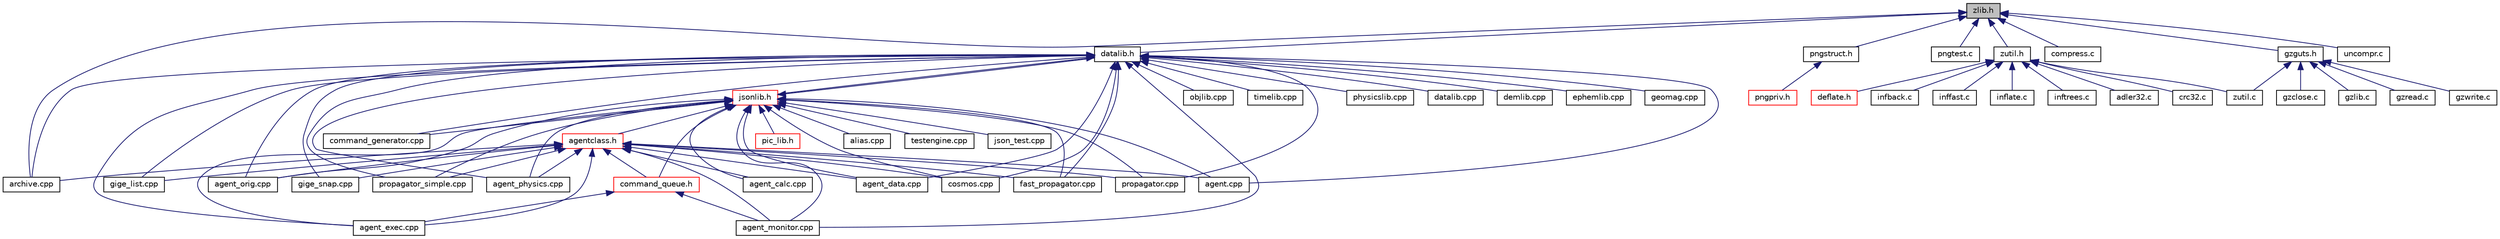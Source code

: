digraph "zlib.h"
{
 // INTERACTIVE_SVG=YES
  edge [fontname="Helvetica",fontsize="10",labelfontname="Helvetica",labelfontsize="10"];
  node [fontname="Helvetica",fontsize="10",shape=record];
  Node4 [label="zlib.h",height=0.2,width=0.4,color="black", fillcolor="grey75", style="filled", fontcolor="black"];
  Node4 -> Node5 [dir="back",color="midnightblue",fontsize="10",style="solid",fontname="Helvetica"];
  Node5 [label="datalib.h",height=0.2,width=0.4,color="black", fillcolor="white", style="filled",URL="$datalib_8h.html",tooltip="Data Management header file. "];
  Node5 -> Node6 [dir="back",color="midnightblue",fontsize="10",style="solid",fontname="Helvetica"];
  Node6 [label="propagator_simple.cpp",height=0.2,width=0.4,color="black", fillcolor="white", style="filled",URL="$propagator__simple_8cpp.html"];
  Node5 -> Node7 [dir="back",color="midnightblue",fontsize="10",style="solid",fontname="Helvetica"];
  Node7 [label="physicslib.cpp",height=0.2,width=0.4,color="black", fillcolor="white", style="filled",URL="$physicslib_8cpp.html"];
  Node5 -> Node8 [dir="back",color="midnightblue",fontsize="10",style="solid",fontname="Helvetica"];
  Node8 [label="datalib.cpp",height=0.2,width=0.4,color="black", fillcolor="white", style="filled",URL="$datalib_8cpp.html",tooltip="Data support functions. "];
  Node5 -> Node9 [dir="back",color="midnightblue",fontsize="10",style="solid",fontname="Helvetica"];
  Node9 [label="demlib.cpp",height=0.2,width=0.4,color="black", fillcolor="white", style="filled",URL="$demlib_8cpp.html"];
  Node5 -> Node10 [dir="back",color="midnightblue",fontsize="10",style="solid",fontname="Helvetica"];
  Node10 [label="ephemlib.cpp",height=0.2,width=0.4,color="black", fillcolor="white", style="filled",URL="$ephemlib_8cpp.html",tooltip="Ephemeris library source file. "];
  Node5 -> Node11 [dir="back",color="midnightblue",fontsize="10",style="solid",fontname="Helvetica"];
  Node11 [label="geomag.cpp",height=0.2,width=0.4,color="black", fillcolor="white", style="filled",URL="$geomag_8cpp.html"];
  Node5 -> Node12 [dir="back",color="midnightblue",fontsize="10",style="solid",fontname="Helvetica"];
  Node12 [label="jsonlib.h",height=0.2,width=0.4,color="red", fillcolor="white", style="filled",URL="$jsonlib_8h.html",tooltip="JSON Support definitions. "];
  Node12 -> Node13 [dir="back",color="midnightblue",fontsize="10",style="solid",fontname="Helvetica"];
  Node13 [label="agent_calc.cpp",height=0.2,width=0.4,color="black", fillcolor="white", style="filled",URL="$agent__calc_8cpp.html",tooltip="Demonstration calculator Agent. "];
  Node12 -> Node14 [dir="back",color="midnightblue",fontsize="10",style="solid",fontname="Helvetica"];
  Node14 [label="alias.cpp",height=0.2,width=0.4,color="black", fillcolor="white", style="filled",URL="$alias_8cpp.html",tooltip="Example to demonstrate use of cosmos namespace aliases Follow this tutorial for more information tuto..."];
  Node12 -> Node6 [dir="back",color="midnightblue",fontsize="10",style="solid",fontname="Helvetica"];
  Node12 -> Node15 [dir="back",color="midnightblue",fontsize="10",style="solid",fontname="Helvetica"];
  Node15 [label="testengine.cpp",height=0.2,width=0.4,color="black", fillcolor="white", style="filled",URL="$testengine_8cpp.html",tooltip="Command line simulator. "];
  Node12 -> Node16 [dir="back",color="midnightblue",fontsize="10",style="solid",fontname="Helvetica"];
  Node16 [label="json_test.cpp",height=0.2,width=0.4,color="black", fillcolor="white", style="filled",URL="$json__test_8cpp.html"];
  Node12 -> Node17 [dir="back",color="midnightblue",fontsize="10",style="solid",fontname="Helvetica"];
  Node17 [label="agentclass.h",height=0.2,width=0.4,color="red", fillcolor="white", style="filled",URL="$agentclass_8h.html",tooltip="Agent Server and Client header file. "];
  Node17 -> Node13 [dir="back",color="midnightblue",fontsize="10",style="solid",fontname="Helvetica"];
  Node17 -> Node6 [dir="back",color="midnightblue",fontsize="10",style="solid",fontname="Helvetica"];
  Node17 -> Node34 [dir="back",color="midnightblue",fontsize="10",style="solid",fontname="Helvetica"];
  Node34 [label="command_queue.h",height=0.2,width=0.4,color="red", fillcolor="white", style="filled",URL="$command__queue_8h.html",tooltip="Command Queue Class. "];
  Node34 -> Node36 [dir="back",color="midnightblue",fontsize="10",style="solid",fontname="Helvetica"];
  Node36 [label="agent_exec.cpp",height=0.2,width=0.4,color="black", fillcolor="white", style="filled",URL="$agent__exec_8cpp.html",tooltip="Executive Agent source file. "];
  Node34 -> Node37 [dir="back",color="midnightblue",fontsize="10",style="solid",fontname="Helvetica"];
  Node37 [label="agent_monitor.cpp",height=0.2,width=0.4,color="black", fillcolor="white", style="filled",URL="$agent__monitor_8cpp.html"];
  Node17 -> Node38 [dir="back",color="midnightblue",fontsize="10",style="solid",fontname="Helvetica"];
  Node38 [label="agent.cpp",height=0.2,width=0.4,color="black", fillcolor="white", style="filled",URL="$agent_8cpp.html",tooltip="Agent control program source. "];
  Node17 -> Node40 [dir="back",color="midnightblue",fontsize="10",style="solid",fontname="Helvetica"];
  Node40 [label="agent_data.cpp",height=0.2,width=0.4,color="black", fillcolor="white", style="filled",URL="$agent__data_8cpp.html"];
  Node17 -> Node36 [dir="back",color="midnightblue",fontsize="10",style="solid",fontname="Helvetica"];
  Node17 -> Node37 [dir="back",color="midnightblue",fontsize="10",style="solid",fontname="Helvetica"];
  Node17 -> Node45 [dir="back",color="midnightblue",fontsize="10",style="solid",fontname="Helvetica"];
  Node45 [label="cosmos.cpp",height=0.2,width=0.4,color="black", fillcolor="white", style="filled",URL="$cosmos_8cpp.html"];
  Node17 -> Node53 [dir="back",color="midnightblue",fontsize="10",style="solid",fontname="Helvetica"];
  Node53 [label="agent_orig.cpp",height=0.2,width=0.4,color="black", fillcolor="white", style="filled",URL="$agent__orig_8cpp.html"];
  Node17 -> Node54 [dir="back",color="midnightblue",fontsize="10",style="solid",fontname="Helvetica"];
  Node54 [label="agent_physics.cpp",height=0.2,width=0.4,color="black", fillcolor="white", style="filled",URL="$agent__physics_8cpp.html"];
  Node17 -> Node57 [dir="back",color="midnightblue",fontsize="10",style="solid",fontname="Helvetica"];
  Node57 [label="archive.cpp",height=0.2,width=0.4,color="black", fillcolor="white", style="filled",URL="$archive_8cpp.html"];
  Node17 -> Node60 [dir="back",color="midnightblue",fontsize="10",style="solid",fontname="Helvetica"];
  Node60 [label="fast_propagator.cpp",height=0.2,width=0.4,color="black", fillcolor="white", style="filled",URL="$fast__propagator_8cpp.html"];
  Node17 -> Node62 [dir="back",color="midnightblue",fontsize="10",style="solid",fontname="Helvetica"];
  Node62 [label="gige_list.cpp",height=0.2,width=0.4,color="black", fillcolor="white", style="filled",URL="$gige__list_8cpp.html"];
  Node17 -> Node63 [dir="back",color="midnightblue",fontsize="10",style="solid",fontname="Helvetica"];
  Node63 [label="gige_snap.cpp",height=0.2,width=0.4,color="black", fillcolor="white", style="filled",URL="$gige__snap_8cpp.html"];
  Node17 -> Node66 [dir="back",color="midnightblue",fontsize="10",style="solid",fontname="Helvetica"];
  Node66 [label="propagator.cpp",height=0.2,width=0.4,color="black", fillcolor="white", style="filled",URL="$propagator_8cpp.html"];
  Node12 -> Node69 [dir="back",color="midnightblue",fontsize="10",style="solid",fontname="Helvetica"];
  Node69 [label="pic_lib.h",height=0.2,width=0.4,color="red", fillcolor="white", style="filled",URL="$pic__lib_8h.html",tooltip="pic include file. "];
  Node12 -> Node34 [dir="back",color="midnightblue",fontsize="10",style="solid",fontname="Helvetica"];
  Node12 -> Node5 [dir="back",color="midnightblue",fontsize="10",style="solid",fontname="Helvetica"];
  Node12 -> Node38 [dir="back",color="midnightblue",fontsize="10",style="solid",fontname="Helvetica"];
  Node12 -> Node40 [dir="back",color="midnightblue",fontsize="10",style="solid",fontname="Helvetica"];
  Node12 -> Node36 [dir="back",color="midnightblue",fontsize="10",style="solid",fontname="Helvetica"];
  Node12 -> Node37 [dir="back",color="midnightblue",fontsize="10",style="solid",fontname="Helvetica"];
  Node12 -> Node45 [dir="back",color="midnightblue",fontsize="10",style="solid",fontname="Helvetica"];
  Node12 -> Node53 [dir="back",color="midnightblue",fontsize="10",style="solid",fontname="Helvetica"];
  Node12 -> Node54 [dir="back",color="midnightblue",fontsize="10",style="solid",fontname="Helvetica"];
  Node12 -> Node31 [dir="back",color="midnightblue",fontsize="10",style="solid",fontname="Helvetica"];
  Node31 [label="command_generator.cpp",height=0.2,width=0.4,color="black", fillcolor="white", style="filled",URL="$command__generator_8cpp.html"];
  Node12 -> Node60 [dir="back",color="midnightblue",fontsize="10",style="solid",fontname="Helvetica"];
  Node12 -> Node66 [dir="back",color="midnightblue",fontsize="10",style="solid",fontname="Helvetica"];
  Node5 -> Node75 [dir="back",color="midnightblue",fontsize="10",style="solid",fontname="Helvetica"];
  Node75 [label="objlib.cpp",height=0.2,width=0.4,color="black", fillcolor="white", style="filled",URL="$objlib_8cpp.html"];
  Node5 -> Node76 [dir="back",color="midnightblue",fontsize="10",style="solid",fontname="Helvetica"];
  Node76 [label="timelib.cpp",height=0.2,width=0.4,color="black", fillcolor="white", style="filled",URL="$timelib_8cpp.html",tooltip="Time handling library source file. "];
  Node5 -> Node38 [dir="back",color="midnightblue",fontsize="10",style="solid",fontname="Helvetica"];
  Node5 -> Node40 [dir="back",color="midnightblue",fontsize="10",style="solid",fontname="Helvetica"];
  Node5 -> Node36 [dir="back",color="midnightblue",fontsize="10",style="solid",fontname="Helvetica"];
  Node5 -> Node37 [dir="back",color="midnightblue",fontsize="10",style="solid",fontname="Helvetica"];
  Node5 -> Node45 [dir="back",color="midnightblue",fontsize="10",style="solid",fontname="Helvetica"];
  Node5 -> Node53 [dir="back",color="midnightblue",fontsize="10",style="solid",fontname="Helvetica"];
  Node5 -> Node54 [dir="back",color="midnightblue",fontsize="10",style="solid",fontname="Helvetica"];
  Node5 -> Node57 [dir="back",color="midnightblue",fontsize="10",style="solid",fontname="Helvetica"];
  Node5 -> Node31 [dir="back",color="midnightblue",fontsize="10",style="solid",fontname="Helvetica"];
  Node5 -> Node60 [dir="back",color="midnightblue",fontsize="10",style="solid",fontname="Helvetica"];
  Node5 -> Node62 [dir="back",color="midnightblue",fontsize="10",style="solid",fontname="Helvetica"];
  Node5 -> Node63 [dir="back",color="midnightblue",fontsize="10",style="solid",fontname="Helvetica"];
  Node5 -> Node66 [dir="back",color="midnightblue",fontsize="10",style="solid",fontname="Helvetica"];
  Node4 -> Node77 [dir="back",color="midnightblue",fontsize="10",style="solid",fontname="Helvetica"];
  Node77 [label="pngstruct.h",height=0.2,width=0.4,color="black", fillcolor="white", style="filled",URL="$pngstruct_8h.html"];
  Node77 -> Node78 [dir="back",color="midnightblue",fontsize="10",style="solid",fontname="Helvetica"];
  Node78 [label="pngpriv.h",height=0.2,width=0.4,color="red", fillcolor="white", style="filled",URL="$pngpriv_8h.html"];
  Node4 -> Node94 [dir="back",color="midnightblue",fontsize="10",style="solid",fontname="Helvetica"];
  Node94 [label="pngtest.c",height=0.2,width=0.4,color="black", fillcolor="white", style="filled",URL="$pngtest_8c.html"];
  Node4 -> Node95 [dir="back",color="midnightblue",fontsize="10",style="solid",fontname="Helvetica"];
  Node95 [label="zutil.h",height=0.2,width=0.4,color="black", fillcolor="white", style="filled",URL="$zutil_8h.html"];
  Node95 -> Node96 [dir="back",color="midnightblue",fontsize="10",style="solid",fontname="Helvetica"];
  Node96 [label="adler32.c",height=0.2,width=0.4,color="black", fillcolor="white", style="filled",URL="$adler32_8c.html"];
  Node95 -> Node97 [dir="back",color="midnightblue",fontsize="10",style="solid",fontname="Helvetica"];
  Node97 [label="crc32.c",height=0.2,width=0.4,color="black", fillcolor="white", style="filled",URL="$crc32_8c.html"];
  Node95 -> Node98 [dir="back",color="midnightblue",fontsize="10",style="solid",fontname="Helvetica"];
  Node98 [label="deflate.h",height=0.2,width=0.4,color="red", fillcolor="white", style="filled",URL="$deflate_8h.html"];
  Node95 -> Node101 [dir="back",color="midnightblue",fontsize="10",style="solid",fontname="Helvetica"];
  Node101 [label="infback.c",height=0.2,width=0.4,color="black", fillcolor="white", style="filled",URL="$infback_8c.html"];
  Node95 -> Node102 [dir="back",color="midnightblue",fontsize="10",style="solid",fontname="Helvetica"];
  Node102 [label="inffast.c",height=0.2,width=0.4,color="black", fillcolor="white", style="filled",URL="$inffast_8c.html"];
  Node95 -> Node103 [dir="back",color="midnightblue",fontsize="10",style="solid",fontname="Helvetica"];
  Node103 [label="inflate.c",height=0.2,width=0.4,color="black", fillcolor="white", style="filled",URL="$inflate_8c.html"];
  Node95 -> Node104 [dir="back",color="midnightblue",fontsize="10",style="solid",fontname="Helvetica"];
  Node104 [label="inftrees.c",height=0.2,width=0.4,color="black", fillcolor="white", style="filled",URL="$inftrees_8c.html"];
  Node95 -> Node105 [dir="back",color="midnightblue",fontsize="10",style="solid",fontname="Helvetica"];
  Node105 [label="zutil.c",height=0.2,width=0.4,color="black", fillcolor="white", style="filled",URL="$zutil_8c.html"];
  Node4 -> Node106 [dir="back",color="midnightblue",fontsize="10",style="solid",fontname="Helvetica"];
  Node106 [label="compress.c",height=0.2,width=0.4,color="black", fillcolor="white", style="filled",URL="$compress_8c.html"];
  Node4 -> Node107 [dir="back",color="midnightblue",fontsize="10",style="solid",fontname="Helvetica"];
  Node107 [label="gzguts.h",height=0.2,width=0.4,color="black", fillcolor="white", style="filled",URL="$gzguts_8h.html"];
  Node107 -> Node108 [dir="back",color="midnightblue",fontsize="10",style="solid",fontname="Helvetica"];
  Node108 [label="gzclose.c",height=0.2,width=0.4,color="black", fillcolor="white", style="filled",URL="$gzclose_8c.html"];
  Node107 -> Node109 [dir="back",color="midnightblue",fontsize="10",style="solid",fontname="Helvetica"];
  Node109 [label="gzlib.c",height=0.2,width=0.4,color="black", fillcolor="white", style="filled",URL="$gzlib_8c.html"];
  Node107 -> Node110 [dir="back",color="midnightblue",fontsize="10",style="solid",fontname="Helvetica"];
  Node110 [label="gzread.c",height=0.2,width=0.4,color="black", fillcolor="white", style="filled",URL="$gzread_8c.html"];
  Node107 -> Node111 [dir="back",color="midnightblue",fontsize="10",style="solid",fontname="Helvetica"];
  Node111 [label="gzwrite.c",height=0.2,width=0.4,color="black", fillcolor="white", style="filled",URL="$gzwrite_8c.html"];
  Node107 -> Node105 [dir="back",color="midnightblue",fontsize="10",style="solid",fontname="Helvetica"];
  Node4 -> Node112 [dir="back",color="midnightblue",fontsize="10",style="solid",fontname="Helvetica"];
  Node112 [label="uncompr.c",height=0.2,width=0.4,color="black", fillcolor="white", style="filled",URL="$uncompr_8c.html"];
  Node4 -> Node57 [dir="back",color="midnightblue",fontsize="10",style="solid",fontname="Helvetica"];
}
